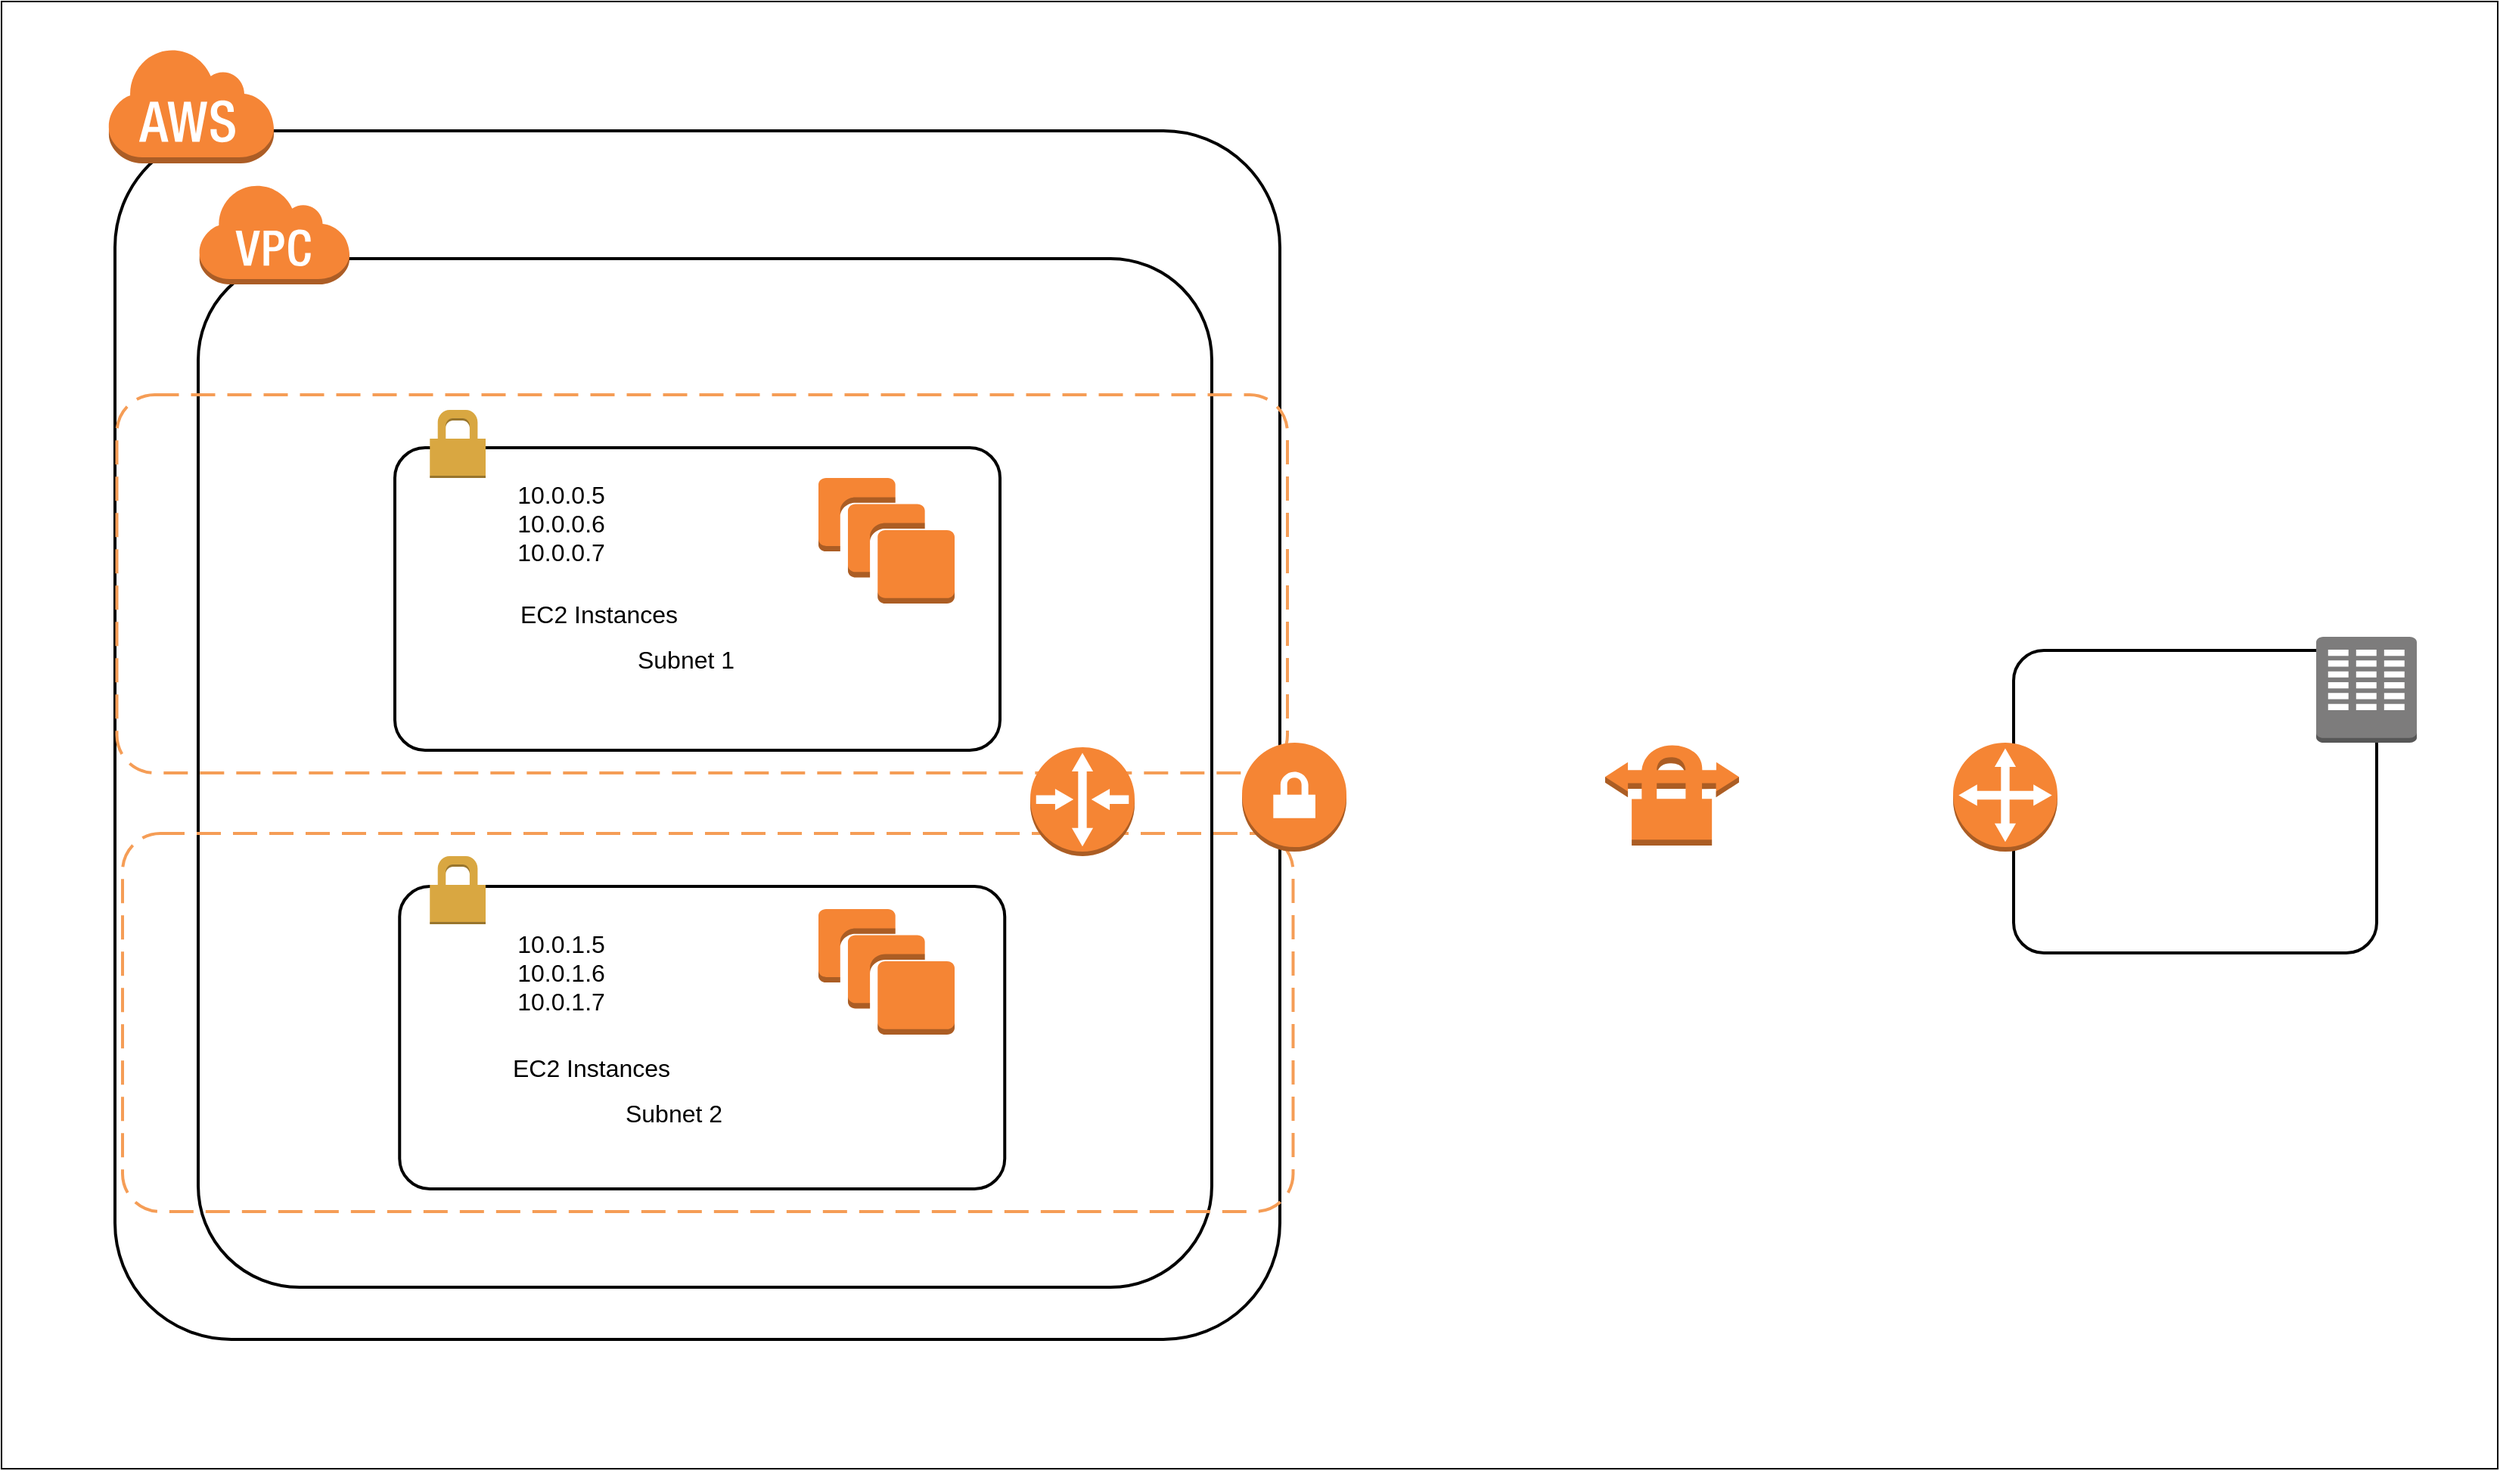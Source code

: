 <mxfile version="25.0.3">
  <diagram id="Ht1M8jgEwFfnCIfOTk4-" name="Page-1">
    <mxGraphModel dx="1042" dy="-440" grid="1" gridSize="10" guides="1" tooltips="1" connect="1" arrows="1" fold="1" page="1" pageScale="1" pageWidth="1169" pageHeight="827" math="0" shadow="0">
      <root>
        <mxCell id="0" />
        <mxCell id="1" parent="0" />
        <mxCell id="37ZLg6Zo2QXrsZJEwIlP-2" value="" style="rounded=0;whiteSpace=wrap;html=1;" vertex="1" parent="1">
          <mxGeometry x="140" y="2040" width="1650" height="970" as="geometry" />
        </mxCell>
        <mxCell id="37ZLg6Zo2QXrsZJEwIlP-4" value="" style="rounded=1;arcSize=10;dashed=0;fillColor=none;gradientColor=none;strokeWidth=2;" vertex="1" parent="1">
          <mxGeometry x="270" y="2210" width="670" height="680" as="geometry" />
        </mxCell>
        <mxCell id="37ZLg6Zo2QXrsZJEwIlP-5" value="" style="dashed=0;html=1;shape=mxgraph.aws3.virtual_private_cloud;fillColor=#F58536;gradientColor=none;dashed=0;" vertex="1" parent="1">
          <mxGeometry x="270" y="2160" width="100" height="67" as="geometry" />
        </mxCell>
        <mxCell id="37ZLg6Zo2QXrsZJEwIlP-6" value="" style="rounded=1;arcSize=10;dashed=0;fillColor=none;gradientColor=none;strokeWidth=2;" vertex="1" parent="1">
          <mxGeometry x="215" y="2125.5" width="770" height="799" as="geometry" />
        </mxCell>
        <mxCell id="37ZLg6Zo2QXrsZJEwIlP-7" value="" style="dashed=0;html=1;shape=mxgraph.aws3.cloud;fillColor=#F58536;gradientColor=none;dashed=0;" vertex="1" parent="1">
          <mxGeometry x="210" y="2070" width="110" height="77" as="geometry" />
        </mxCell>
        <mxCell id="37ZLg6Zo2QXrsZJEwIlP-9" value="" style="rounded=1;arcSize=10;dashed=1;strokeColor=#F59D56;fillColor=none;gradientColor=none;dashPattern=8 4;strokeWidth=2;" vertex="1" parent="1">
          <mxGeometry x="216.25" y="2300" width="773.75" height="250" as="geometry" />
        </mxCell>
        <mxCell id="37ZLg6Zo2QXrsZJEwIlP-10" value="" style="rounded=1;arcSize=10;dashed=1;strokeColor=#F59D56;fillColor=none;gradientColor=none;dashPattern=8 4;strokeWidth=2;" vertex="1" parent="1">
          <mxGeometry x="220" y="2590" width="773.75" height="250" as="geometry" />
        </mxCell>
        <mxCell id="37ZLg6Zo2QXrsZJEwIlP-11" value="" style="rounded=1;arcSize=10;dashed=0;fillColor=none;gradientColor=none;strokeWidth=2;" vertex="1" parent="1">
          <mxGeometry x="400" y="2335" width="400" height="200" as="geometry" />
        </mxCell>
        <mxCell id="37ZLg6Zo2QXrsZJEwIlP-13" value="" style="rounded=1;arcSize=10;dashed=0;fillColor=none;gradientColor=none;strokeWidth=2;" vertex="1" parent="1">
          <mxGeometry x="403.13" y="2625" width="400" height="200" as="geometry" />
        </mxCell>
        <mxCell id="37ZLg6Zo2QXrsZJEwIlP-14" value="" style="dashed=0;html=1;shape=mxgraph.aws3.permissions;fillColor=#D9A741;gradientColor=none;dashed=0;" vertex="1" parent="1">
          <mxGeometry x="423.13" y="2605" width="36.87" height="45" as="geometry" />
        </mxCell>
        <mxCell id="37ZLg6Zo2QXrsZJEwIlP-15" value="" style="dashed=0;html=1;shape=mxgraph.aws3.permissions;fillColor=#D9A741;gradientColor=none;dashed=0;" vertex="1" parent="1">
          <mxGeometry x="423.13" y="2310" width="36.87" height="45" as="geometry" />
        </mxCell>
        <mxCell id="37ZLg6Zo2QXrsZJEwIlP-17" value="" style="outlineConnect=0;dashed=0;verticalLabelPosition=bottom;verticalAlign=top;align=center;html=1;shape=mxgraph.aws3.instances;fillColor=#F58534;gradientColor=none;" vertex="1" parent="1">
          <mxGeometry x="680" y="2355" width="90" height="83" as="geometry" />
        </mxCell>
        <mxCell id="37ZLg6Zo2QXrsZJEwIlP-18" value="" style="outlineConnect=0;dashed=0;verticalLabelPosition=bottom;verticalAlign=top;align=center;html=1;shape=mxgraph.aws3.instances;fillColor=#F58534;gradientColor=none;" vertex="1" parent="1">
          <mxGeometry x="680" y="2640" width="90" height="83" as="geometry" />
        </mxCell>
        <mxCell id="37ZLg6Zo2QXrsZJEwIlP-19" value="" style="outlineConnect=0;dashed=0;verticalLabelPosition=bottom;verticalAlign=top;align=center;html=1;shape=mxgraph.aws3.router;fillColor=#F58534;gradientColor=none;" vertex="1" parent="1">
          <mxGeometry x="820" y="2533" width="69" height="72" as="geometry" />
        </mxCell>
        <mxCell id="37ZLg6Zo2QXrsZJEwIlP-20" value="" style="outlineConnect=0;dashed=0;verticalLabelPosition=bottom;verticalAlign=top;align=center;html=1;shape=mxgraph.aws3.vpn_gateway;fillColor=#F58534;gradientColor=none;" vertex="1" parent="1">
          <mxGeometry x="960" y="2530" width="69" height="72" as="geometry" />
        </mxCell>
        <mxCell id="37ZLg6Zo2QXrsZJEwIlP-21" value="" style="outlineConnect=0;dashed=0;verticalLabelPosition=bottom;verticalAlign=top;align=center;html=1;shape=mxgraph.aws3.vpn_connection;fillColor=#F58534;gradientColor=none;" vertex="1" parent="1">
          <mxGeometry x="1200" y="2530" width="88.5" height="68" as="geometry" />
        </mxCell>
        <mxCell id="37ZLg6Zo2QXrsZJEwIlP-24" value="" style="rounded=1;arcSize=10;dashed=0;fillColor=none;gradientColor=none;strokeWidth=2;" vertex="1" parent="1">
          <mxGeometry x="1470" y="2469" width="240" height="200" as="geometry" />
        </mxCell>
        <mxCell id="37ZLg6Zo2QXrsZJEwIlP-23" value="" style="outlineConnect=0;dashed=0;verticalLabelPosition=bottom;verticalAlign=top;align=center;html=1;shape=mxgraph.aws3.corporate_data_center;fillColor=#7D7C7C;gradientColor=none;" vertex="1" parent="1">
          <mxGeometry x="1670" y="2460" width="66.5" height="70" as="geometry" />
        </mxCell>
        <mxCell id="37ZLg6Zo2QXrsZJEwIlP-22" value="" style="outlineConnect=0;dashed=0;verticalLabelPosition=bottom;verticalAlign=top;align=center;html=1;shape=mxgraph.aws3.customer_gateway;fillColor=#F58534;gradientColor=none;" vertex="1" parent="1">
          <mxGeometry x="1430" y="2530" width="69" height="72" as="geometry" />
        </mxCell>
        <mxCell id="37ZLg6Zo2QXrsZJEwIlP-33" value="10.0.0.5&lt;div&gt;10.0.0.6&lt;/div&gt;&lt;div&gt;10.0.0.7&lt;/div&gt;" style="text;html=1;align=center;verticalAlign=middle;whiteSpace=wrap;rounded=0;fontSize=16;" vertex="1" parent="1">
          <mxGeometry x="480" y="2370" width="60" height="30" as="geometry" />
        </mxCell>
        <mxCell id="37ZLg6Zo2QXrsZJEwIlP-34" value="10.0.1.5&lt;div&gt;10.0.1.6&lt;/div&gt;&lt;div&gt;10.0.1.7&lt;/div&gt;" style="text;html=1;align=center;verticalAlign=middle;whiteSpace=wrap;rounded=0;fontSize=16;" vertex="1" parent="1">
          <mxGeometry x="480" y="2666.5" width="60" height="30" as="geometry" />
        </mxCell>
        <mxCell id="37ZLg6Zo2QXrsZJEwIlP-35" value="EC2 Instances" style="text;html=1;align=center;verticalAlign=middle;whiteSpace=wrap;rounded=0;fontSize=16;" vertex="1" parent="1">
          <mxGeometry x="480" y="2430" width="110" height="30" as="geometry" />
        </mxCell>
        <mxCell id="37ZLg6Zo2QXrsZJEwIlP-36" value="EC2 Instances" style="text;html=1;align=center;verticalAlign=middle;whiteSpace=wrap;rounded=0;fontSize=16;" vertex="1" parent="1">
          <mxGeometry x="475" y="2730" width="110" height="30" as="geometry" />
        </mxCell>
        <mxCell id="37ZLg6Zo2QXrsZJEwIlP-37" value="Subnet 1" style="text;html=1;align=center;verticalAlign=middle;whiteSpace=wrap;rounded=0;fontSize=16;" vertex="1" parent="1">
          <mxGeometry x="555" y="2460" width="75" height="30" as="geometry" />
        </mxCell>
        <mxCell id="37ZLg6Zo2QXrsZJEwIlP-38" value="Subnet 2" style="text;html=1;align=center;verticalAlign=middle;whiteSpace=wrap;rounded=0;fontSize=16;" vertex="1" parent="1">
          <mxGeometry x="547" y="2760" width="75" height="30" as="geometry" />
        </mxCell>
      </root>
    </mxGraphModel>
  </diagram>
</mxfile>
